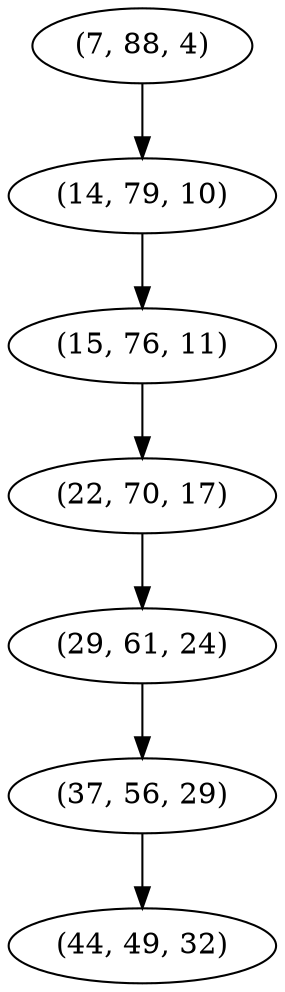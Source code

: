 digraph tree {
    "(7, 88, 4)";
    "(14, 79, 10)";
    "(15, 76, 11)";
    "(22, 70, 17)";
    "(29, 61, 24)";
    "(37, 56, 29)";
    "(44, 49, 32)";
    "(7, 88, 4)" -> "(14, 79, 10)";
    "(14, 79, 10)" -> "(15, 76, 11)";
    "(15, 76, 11)" -> "(22, 70, 17)";
    "(22, 70, 17)" -> "(29, 61, 24)";
    "(29, 61, 24)" -> "(37, 56, 29)";
    "(37, 56, 29)" -> "(44, 49, 32)";
}
